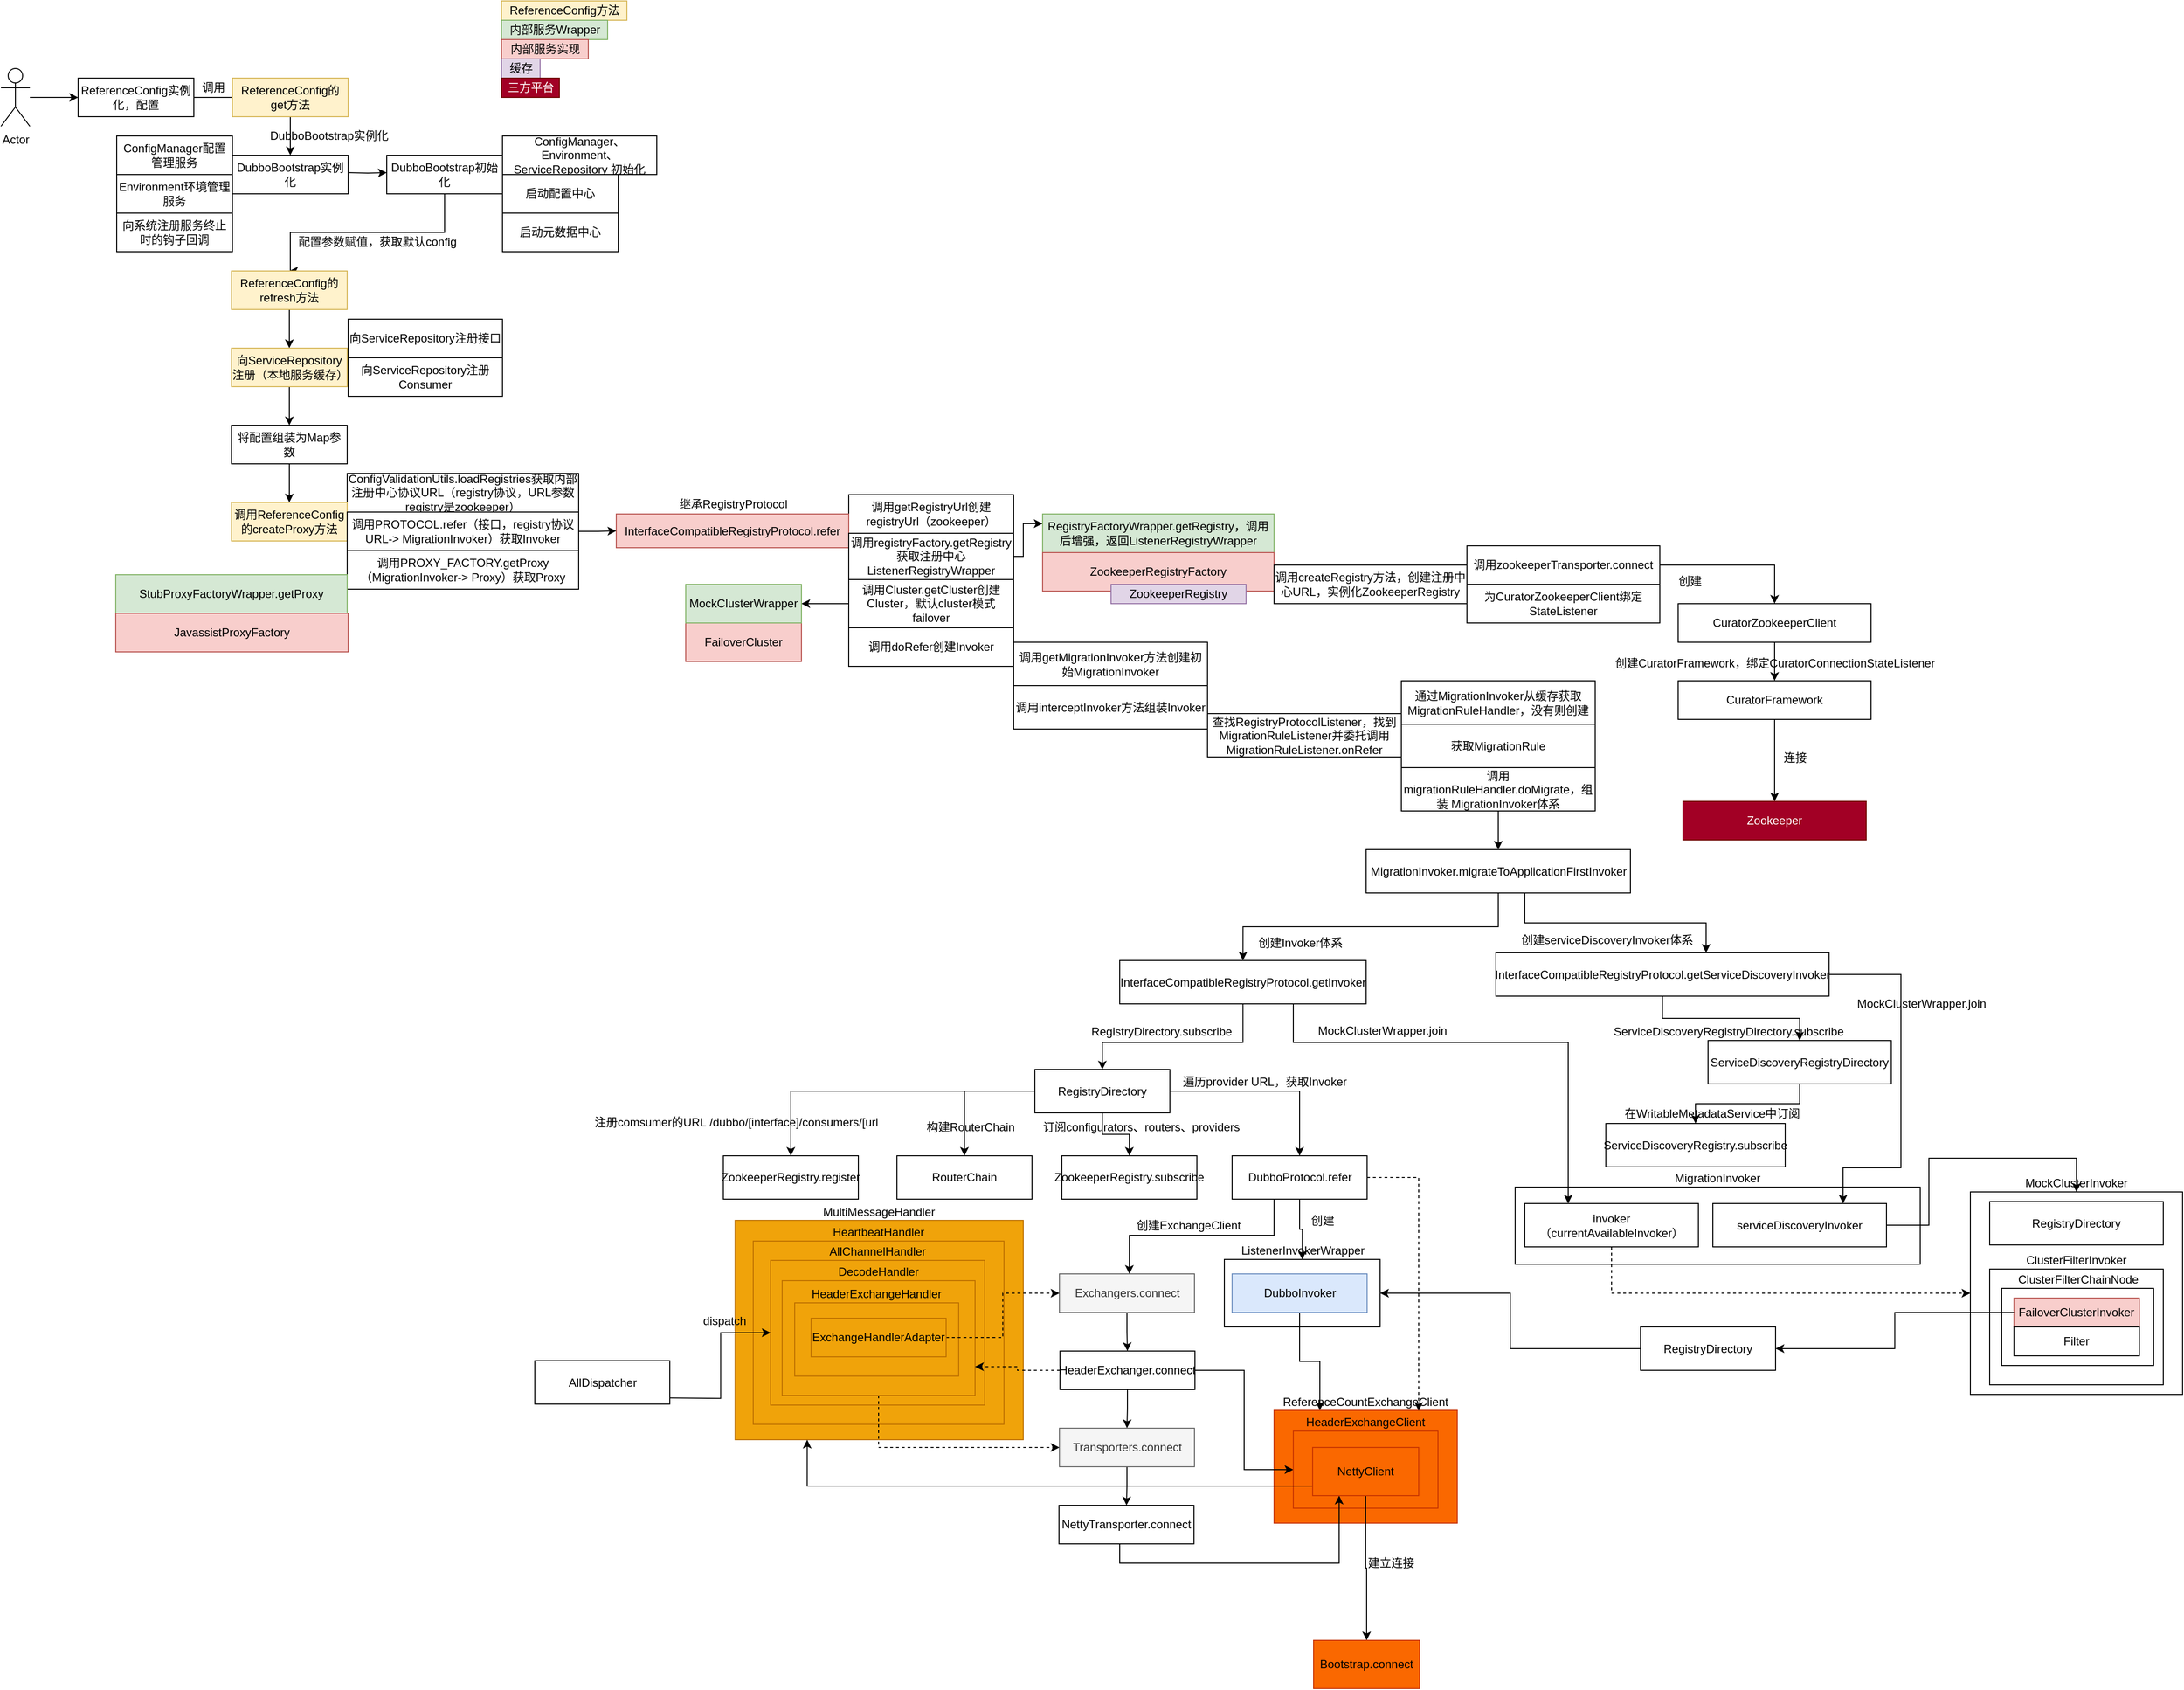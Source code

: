 <mxfile version="15.8.7" type="device"><diagram id="3TTtPQm9LFhH-Uo6ZQFL" name="第 1 页"><mxGraphModel dx="1886" dy="1478" grid="1" gridSize="10" guides="1" tooltips="1" connect="1" arrows="1" fold="1" page="1" pageScale="1" pageWidth="827" pageHeight="1169" math="0" shadow="0"><root><mxCell id="0"/><mxCell id="1" parent="0"/><mxCell id="D0aVVxGl2GKvqw8PIWF6-61" value="&lt;div style=&quot;text-align: left&quot;&gt;&lt;span&gt;ListenerInvokerWrapper&lt;/span&gt;&lt;/div&gt;" style="rounded=0;whiteSpace=wrap;html=1;labelPosition=center;verticalLabelPosition=top;align=center;verticalAlign=bottom;" parent="1" vertex="1"><mxGeometry x="1348.5" y="1345" width="161.5" height="70" as="geometry"/></mxCell><mxCell id="D0aVVxGl2GKvqw8PIWF6-58" value="&lt;div style=&quot;text-align: left&quot;&gt;ReferenceCountExchangeClient&lt;br&gt;&lt;/div&gt;" style="rounded=0;whiteSpace=wrap;html=1;labelPosition=center;verticalLabelPosition=top;align=center;verticalAlign=bottom;fillColor=#fa6800;fontColor=#000000;strokeColor=#C73500;" parent="1" vertex="1"><mxGeometry x="1400" y="1501.5" width="190" height="117" as="geometry"/></mxCell><mxCell id="D0aVVxGl2GKvqw8PIWF6-53" value="&lt;div style=&quot;text-align: left&quot;&gt;MultiMessageHandler&lt;br&gt;&lt;/div&gt;" style="rounded=0;whiteSpace=wrap;html=1;fillColor=#f0a30a;fontColor=#000000;strokeColor=#BD7000;labelPosition=center;verticalLabelPosition=top;align=center;verticalAlign=bottom;" parent="1" vertex="1"><mxGeometry x="841.25" y="1304.5" width="298.75" height="227.5" as="geometry"/></mxCell><mxCell id="D0aVVxGl2GKvqw8PIWF6-34" value="&lt;div style=&quot;text-align: left&quot;&gt;HeartbeatHandler&lt;br&gt;&lt;/div&gt;" style="rounded=0;whiteSpace=wrap;html=1;fillColor=#f0a30a;fontColor=#000000;strokeColor=#BD7000;labelPosition=center;verticalLabelPosition=top;align=center;verticalAlign=bottom;" parent="1" vertex="1"><mxGeometry x="860" y="1326" width="260" height="190" as="geometry"/></mxCell><mxCell id="D0aVVxGl2GKvqw8PIWF6-32" value="&lt;div style=&quot;text-align: left&quot;&gt;AllChannelHandler&lt;br&gt;&lt;/div&gt;" style="rounded=0;whiteSpace=wrap;html=1;fillColor=#f0a30a;fontColor=#000000;strokeColor=#BD7000;labelPosition=center;verticalLabelPosition=top;align=center;verticalAlign=bottom;" parent="1" vertex="1"><mxGeometry x="878" y="1346" width="222" height="150" as="geometry"/></mxCell><mxCell id="D0aVVxGl2GKvqw8PIWF6-41" style="edgeStyle=orthogonalEdgeStyle;rounded=0;orthogonalLoop=1;jettySize=auto;html=1;entryX=0;entryY=0.5;entryDx=0;entryDy=0;dashed=1;" parent="1" source="D0aVVxGl2GKvqw8PIWF6-33" target="D0aVVxGl2GKvqw8PIWF6-39" edge="1"><mxGeometry relative="1" as="geometry"><Array as="points"><mxPoint x="990" y="1540"/></Array></mxGeometry></mxCell><mxCell id="D0aVVxGl2GKvqw8PIWF6-33" value="&lt;div style=&quot;text-align: left&quot;&gt;DecodeHandler&lt;br&gt;&lt;/div&gt;" style="rounded=0;whiteSpace=wrap;html=1;fillColor=#f0a30a;fontColor=#000000;strokeColor=#BD7000;labelPosition=center;verticalLabelPosition=top;align=center;verticalAlign=bottom;" parent="1" vertex="1"><mxGeometry x="890" y="1367" width="200" height="119" as="geometry"/></mxCell><mxCell id="D0aVVxGl2GKvqw8PIWF6-31" value="&lt;div style=&quot;text-align: left&quot;&gt;HeaderExchangeHandler&lt;br&gt;&lt;/div&gt;" style="rounded=0;whiteSpace=wrap;html=1;fillColor=#f0a30a;fontColor=#000000;strokeColor=#BD7000;labelPosition=center;verticalLabelPosition=top;align=center;verticalAlign=bottom;" parent="1" vertex="1"><mxGeometry x="903" y="1390" width="170" height="76" as="geometry"/></mxCell><mxCell id="49QEsiG9-J3AMhBlVozD-4" style="edgeStyle=orthogonalEdgeStyle;rounded=0;orthogonalLoop=1;jettySize=auto;html=1;" parent="1" source="49QEsiG9-J3AMhBlVozD-1" edge="1"><mxGeometry relative="1" as="geometry"><mxPoint x="360" y="140" as="targetPoint"/></mxGeometry></mxCell><mxCell id="49QEsiG9-J3AMhBlVozD-1" value="ReferenceConfig实例化，配置" style="rounded=0;whiteSpace=wrap;html=1;" parent="1" vertex="1"><mxGeometry x="160" y="120" width="120" height="40" as="geometry"/></mxCell><mxCell id="49QEsiG9-J3AMhBlVozD-3" value="" style="edgeStyle=orthogonalEdgeStyle;rounded=0;orthogonalLoop=1;jettySize=auto;html=1;" parent="1" source="49QEsiG9-J3AMhBlVozD-2" target="49QEsiG9-J3AMhBlVozD-1" edge="1"><mxGeometry relative="1" as="geometry"/></mxCell><mxCell id="49QEsiG9-J3AMhBlVozD-2" value="Actor" style="shape=umlActor;verticalLabelPosition=bottom;verticalAlign=top;html=1;outlineConnect=0;" parent="1" vertex="1"><mxGeometry x="80" y="110" width="30" height="60" as="geometry"/></mxCell><mxCell id="49QEsiG9-J3AMhBlVozD-8" style="edgeStyle=orthogonalEdgeStyle;rounded=0;orthogonalLoop=1;jettySize=auto;html=1;entryX=0.5;entryY=0;entryDx=0;entryDy=0;" parent="1" source="49QEsiG9-J3AMhBlVozD-5" target="49QEsiG9-J3AMhBlVozD-7" edge="1"><mxGeometry relative="1" as="geometry"/></mxCell><mxCell id="49QEsiG9-J3AMhBlVozD-22" style="edgeStyle=orthogonalEdgeStyle;rounded=0;orthogonalLoop=1;jettySize=auto;html=1;entryX=0;entryY=0.25;entryDx=0;entryDy=0;exitX=1;exitY=0.25;exitDx=0;exitDy=0;" parent="1" edge="1"><mxGeometry relative="1" as="geometry"><mxPoint x="440" y="218" as="sourcePoint"/><mxPoint x="480" y="218" as="targetPoint"/></mxGeometry></mxCell><mxCell id="49QEsiG9-J3AMhBlVozD-5" value="ReferenceConfig的get方法" style="rounded=0;whiteSpace=wrap;html=1;fillColor=#fff2cc;strokeColor=#d6b656;" parent="1" vertex="1"><mxGeometry x="320" y="120" width="120" height="40" as="geometry"/></mxCell><mxCell id="49QEsiG9-J3AMhBlVozD-6" value="调用" style="text;html=1;align=center;verticalAlign=middle;resizable=0;points=[];autosize=1;strokeColor=none;fillColor=none;" parent="1" vertex="1"><mxGeometry x="280" y="120" width="40" height="20" as="geometry"/></mxCell><mxCell id="49QEsiG9-J3AMhBlVozD-7" value="DubboBootstrap实例化" style="rounded=0;whiteSpace=wrap;html=1;" parent="1" vertex="1"><mxGeometry x="320" y="200" width="120" height="40" as="geometry"/></mxCell><mxCell id="49QEsiG9-J3AMhBlVozD-9" value="ConfigManager配置管理服务" style="rounded=0;whiteSpace=wrap;html=1;" parent="1" vertex="1"><mxGeometry x="200" y="180" width="120" height="40" as="geometry"/></mxCell><mxCell id="49QEsiG9-J3AMhBlVozD-10" value="Environment环境管理服务" style="rounded=0;whiteSpace=wrap;html=1;" parent="1" vertex="1"><mxGeometry x="200" y="220" width="120" height="40" as="geometry"/></mxCell><mxCell id="49QEsiG9-J3AMhBlVozD-11" value="向系统注册服务终止时的钩子回调" style="rounded=0;whiteSpace=wrap;html=1;" parent="1" vertex="1"><mxGeometry x="200" y="260" width="120" height="40" as="geometry"/></mxCell><mxCell id="49QEsiG9-J3AMhBlVozD-24" style="edgeStyle=orthogonalEdgeStyle;rounded=0;orthogonalLoop=1;jettySize=auto;html=1;entryX=0.5;entryY=0;entryDx=0;entryDy=0;" parent="1" source="49QEsiG9-J3AMhBlVozD-12" target="49QEsiG9-J3AMhBlVozD-18" edge="1"><mxGeometry relative="1" as="geometry"><Array as="points"><mxPoint x="540" y="280"/><mxPoint x="380" y="280"/></Array></mxGeometry></mxCell><mxCell id="49QEsiG9-J3AMhBlVozD-12" value="DubboBootstrap初始化" style="rounded=0;whiteSpace=wrap;html=1;" parent="1" vertex="1"><mxGeometry x="480" y="200" width="120" height="40" as="geometry"/></mxCell><mxCell id="49QEsiG9-J3AMhBlVozD-14" value="ConfigManager、Environment、ServiceRepository 初始化" style="rounded=0;whiteSpace=wrap;html=1;" parent="1" vertex="1"><mxGeometry x="600" y="180" width="160" height="40" as="geometry"/></mxCell><mxCell id="49QEsiG9-J3AMhBlVozD-15" value="启动配置中心" style="rounded=0;whiteSpace=wrap;html=1;" parent="1" vertex="1"><mxGeometry x="600" y="220" width="120" height="40" as="geometry"/></mxCell><mxCell id="49QEsiG9-J3AMhBlVozD-16" value="启动元数据中心" style="rounded=0;whiteSpace=wrap;html=1;" parent="1" vertex="1"><mxGeometry x="600" y="260" width="120" height="40" as="geometry"/></mxCell><mxCell id="49QEsiG9-J3AMhBlVozD-26" style="edgeStyle=orthogonalEdgeStyle;rounded=0;orthogonalLoop=1;jettySize=auto;html=1;" parent="1" source="49QEsiG9-J3AMhBlVozD-18" target="49QEsiG9-J3AMhBlVozD-25" edge="1"><mxGeometry relative="1" as="geometry"/></mxCell><mxCell id="49QEsiG9-J3AMhBlVozD-18" value="ReferenceConfig的refresh方法" style="rounded=0;whiteSpace=wrap;html=1;fillColor=#fff2cc;strokeColor=#d6b656;" parent="1" vertex="1"><mxGeometry x="319" y="320" width="120" height="40" as="geometry"/></mxCell><mxCell id="49QEsiG9-J3AMhBlVozD-20" value="&lt;span&gt;DubboBootstrap实例化&lt;/span&gt;" style="text;html=1;align=center;verticalAlign=middle;resizable=0;points=[];autosize=1;strokeColor=none;fillColor=none;" parent="1" vertex="1"><mxGeometry x="350" y="170" width="140" height="20" as="geometry"/></mxCell><mxCell id="49QEsiG9-J3AMhBlVozD-21" value="配置参数赋值，获取默认config" style="text;html=1;align=center;verticalAlign=middle;resizable=0;points=[];autosize=1;strokeColor=none;fillColor=none;" parent="1" vertex="1"><mxGeometry x="380" y="280" width="180" height="20" as="geometry"/></mxCell><mxCell id="0rt0pPbQcZwoxaN1Wjiw-2" style="edgeStyle=orthogonalEdgeStyle;rounded=0;orthogonalLoop=1;jettySize=auto;html=1;entryX=0.5;entryY=0;entryDx=0;entryDy=0;" parent="1" source="49QEsiG9-J3AMhBlVozD-25" target="0rt0pPbQcZwoxaN1Wjiw-1" edge="1"><mxGeometry relative="1" as="geometry"/></mxCell><mxCell id="49QEsiG9-J3AMhBlVozD-25" value="向ServiceRepository注册（本地服务缓存）" style="rounded=0;whiteSpace=wrap;html=1;fillColor=#fff2cc;strokeColor=#d6b656;" parent="1" vertex="1"><mxGeometry x="319" y="400" width="120" height="40" as="geometry"/></mxCell><mxCell id="49QEsiG9-J3AMhBlVozD-30" value="向ServiceRepository注册接口" style="rounded=0;whiteSpace=wrap;html=1;" parent="1" vertex="1"><mxGeometry x="440" y="370" width="160" height="40" as="geometry"/></mxCell><mxCell id="49QEsiG9-J3AMhBlVozD-31" value="向ServiceRepository注册Consumer" style="rounded=0;whiteSpace=wrap;html=1;" parent="1" vertex="1"><mxGeometry x="440" y="410" width="160" height="40" as="geometry"/></mxCell><mxCell id="49QEsiG9-J3AMhBlVozD-32" value="ConfigValidationUtils.loadRegistries获取内部注册中心协议URL（registry协议，URL参数registry是zookeeper）" style="rounded=0;whiteSpace=wrap;html=1;" parent="1" vertex="1"><mxGeometry x="439" y="530" width="240" height="40" as="geometry"/></mxCell><mxCell id="49QEsiG9-J3AMhBlVozD-58" value="ReferenceConfig方法" style="text;html=1;align=center;verticalAlign=middle;resizable=0;points=[];autosize=1;strokeColor=#d6b656;fillColor=#fff2cc;" parent="1" vertex="1"><mxGeometry x="599" y="40" width="130" height="20" as="geometry"/></mxCell><mxCell id="49QEsiG9-J3AMhBlVozD-64" value="内部服务Wrapper" style="text;html=1;align=center;verticalAlign=middle;resizable=0;points=[];autosize=1;strokeColor=#82b366;fillColor=#d5e8d4;" parent="1" vertex="1"><mxGeometry x="599" y="60" width="110" height="20" as="geometry"/></mxCell><mxCell id="49QEsiG9-J3AMhBlVozD-65" value="内部服务实现" style="text;align=center;verticalAlign=middle;resizable=0;points=[];autosize=1;strokeColor=#b85450;fillColor=#f8cecc;html=1;" parent="1" vertex="1"><mxGeometry x="599" y="80" width="90" height="20" as="geometry"/></mxCell><mxCell id="49QEsiG9-J3AMhBlVozD-68" value="缓存" style="text;align=center;verticalAlign=middle;resizable=0;points=[];autosize=1;strokeColor=#9673a6;fillColor=#e1d5e7;html=1;" parent="1" vertex="1"><mxGeometry x="599" y="100" width="40" height="20" as="geometry"/></mxCell><mxCell id="49QEsiG9-J3AMhBlVozD-122" value="三方平台" style="text;align=center;verticalAlign=middle;resizable=0;points=[];autosize=1;strokeColor=#6F0000;fillColor=#a20025;html=1;fontColor=#ffffff;" parent="1" vertex="1"><mxGeometry x="599" y="120" width="60" height="20" as="geometry"/></mxCell><mxCell id="0rt0pPbQcZwoxaN1Wjiw-4" style="edgeStyle=orthogonalEdgeStyle;rounded=0;orthogonalLoop=1;jettySize=auto;html=1;" parent="1" source="0rt0pPbQcZwoxaN1Wjiw-1" target="0rt0pPbQcZwoxaN1Wjiw-3" edge="1"><mxGeometry relative="1" as="geometry"/></mxCell><mxCell id="0rt0pPbQcZwoxaN1Wjiw-1" value="将配置组装为Map参数" style="rounded=0;whiteSpace=wrap;html=1;" parent="1" vertex="1"><mxGeometry x="319" y="480" width="120" height="40" as="geometry"/></mxCell><mxCell id="0rt0pPbQcZwoxaN1Wjiw-3" value="调用ReferenceConfig的createProxy方法" style="rounded=0;whiteSpace=wrap;html=1;fillColor=#fff2cc;strokeColor=#d6b656;" parent="1" vertex="1"><mxGeometry x="319" y="560" width="120" height="40" as="geometry"/></mxCell><mxCell id="0rt0pPbQcZwoxaN1Wjiw-5" value="调用getRegistryUrl创建registryUrl（zookeeper）" style="rounded=0;whiteSpace=wrap;html=1;" parent="1" vertex="1"><mxGeometry x="959" y="552" width="171" height="40" as="geometry"/></mxCell><mxCell id="0rt0pPbQcZwoxaN1Wjiw-6" value="InterfaceCompatibleRegistryProtocol.refer" style="rounded=0;whiteSpace=wrap;html=1;fillColor=#f8cecc;strokeColor=#b85450;" parent="1" vertex="1"><mxGeometry x="718" y="572" width="241" height="35" as="geometry"/></mxCell><mxCell id="0rt0pPbQcZwoxaN1Wjiw-7" value="&lt;span&gt;继承RegistryProtocol&lt;/span&gt;" style="text;html=1;align=center;verticalAlign=middle;resizable=0;points=[];autosize=1;strokeColor=none;fillColor=none;" parent="1" vertex="1"><mxGeometry x="773.5" y="552" width="130" height="20" as="geometry"/></mxCell><mxCell id="0rt0pPbQcZwoxaN1Wjiw-9" style="edgeStyle=orthogonalEdgeStyle;rounded=0;orthogonalLoop=1;jettySize=auto;html=1;entryX=0;entryY=0.5;entryDx=0;entryDy=0;" parent="1" source="0rt0pPbQcZwoxaN1Wjiw-8" target="0rt0pPbQcZwoxaN1Wjiw-6" edge="1"><mxGeometry relative="1" as="geometry"/></mxCell><mxCell id="0rt0pPbQcZwoxaN1Wjiw-8" value="调用PROTOCOL.refer（接口，registry协议URL-&amp;gt; MigrationInvoker）获取Invoker" style="rounded=0;whiteSpace=wrap;html=1;" parent="1" vertex="1"><mxGeometry x="439" y="570" width="240" height="40" as="geometry"/></mxCell><mxCell id="WpPcbi55kyX7FjwUXXh0-2" style="edgeStyle=orthogonalEdgeStyle;rounded=0;orthogonalLoop=1;jettySize=auto;html=1;entryX=0;entryY=0.25;entryDx=0;entryDy=0;" parent="1" source="0rt0pPbQcZwoxaN1Wjiw-10" target="0rt0pPbQcZwoxaN1Wjiw-12" edge="1"><mxGeometry relative="1" as="geometry"><Array as="points"><mxPoint x="1140" y="616"/><mxPoint x="1140" y="582"/></Array></mxGeometry></mxCell><mxCell id="0rt0pPbQcZwoxaN1Wjiw-10" value="调用registryFactory.getRegistry获取注册中心ListenerRegistryWrapper" style="rounded=0;whiteSpace=wrap;html=1;" parent="1" vertex="1"><mxGeometry x="959" y="592" width="171" height="48" as="geometry"/></mxCell><mxCell id="0rt0pPbQcZwoxaN1Wjiw-12" value="RegistryFactoryWrapper.getRegistry，调用后增强，返回ListenerRegistryWrapper" style="rounded=0;whiteSpace=wrap;html=1;fillColor=#d5e8d4;strokeColor=#82b366;" parent="1" vertex="1"><mxGeometry x="1160" y="572" width="240" height="40" as="geometry"/></mxCell><mxCell id="0rt0pPbQcZwoxaN1Wjiw-13" value="ZookeeperRegistryFactory" style="rounded=0;whiteSpace=wrap;html=1;fillColor=#f8cecc;strokeColor=#b85450;" parent="1" vertex="1"><mxGeometry x="1160" y="612" width="240" height="40" as="geometry"/></mxCell><mxCell id="0rt0pPbQcZwoxaN1Wjiw-14" value="调用createRegistry方法&lt;span&gt;，创建注册中心URL，实例化ZookeeperRegistry&lt;/span&gt;" style="rounded=0;whiteSpace=wrap;html=1;" parent="1" vertex="1"><mxGeometry x="1400" y="625" width="200" height="40" as="geometry"/></mxCell><mxCell id="0rt0pPbQcZwoxaN1Wjiw-15" style="edgeStyle=orthogonalEdgeStyle;rounded=0;orthogonalLoop=1;jettySize=auto;html=1;entryX=0.5;entryY=0;entryDx=0;entryDy=0;shadow=0;strokeColor=#000000;strokeWidth=1;exitX=1;exitY=0;exitDx=0;exitDy=0;" parent="1" source="0rt0pPbQcZwoxaN1Wjiw-23" target="0rt0pPbQcZwoxaN1Wjiw-18" edge="1"><mxGeometry relative="1" as="geometry"/></mxCell><mxCell id="0rt0pPbQcZwoxaN1Wjiw-16" value="调用zookeeperTransporter.connect" style="rounded=0;whiteSpace=wrap;html=1;" parent="1" vertex="1"><mxGeometry x="1600" y="605" width="200" height="40" as="geometry"/></mxCell><mxCell id="0rt0pPbQcZwoxaN1Wjiw-17" style="edgeStyle=orthogonalEdgeStyle;rounded=0;orthogonalLoop=1;jettySize=auto;html=1;shadow=0;strokeColor=#000000;strokeWidth=1;" parent="1" source="0rt0pPbQcZwoxaN1Wjiw-18" target="0rt0pPbQcZwoxaN1Wjiw-20" edge="1"><mxGeometry relative="1" as="geometry"/></mxCell><mxCell id="0rt0pPbQcZwoxaN1Wjiw-18" value="CuratorZookeeperClient" style="rounded=0;whiteSpace=wrap;html=1;" parent="1" vertex="1"><mxGeometry x="1819" y="665" width="200" height="40" as="geometry"/></mxCell><mxCell id="0rt0pPbQcZwoxaN1Wjiw-19" value="创建" style="text;html=1;align=center;verticalAlign=middle;resizable=0;points=[];autosize=1;strokeColor=none;fillColor=none;" parent="1" vertex="1"><mxGeometry x="1811" y="632" width="40" height="20" as="geometry"/></mxCell><mxCell id="TtuiMOOmIDup-kudfXSU-3" style="edgeStyle=orthogonalEdgeStyle;rounded=0;orthogonalLoop=1;jettySize=auto;html=1;" parent="1" source="0rt0pPbQcZwoxaN1Wjiw-20" target="0rt0pPbQcZwoxaN1Wjiw-25" edge="1"><mxGeometry relative="1" as="geometry"/></mxCell><mxCell id="0rt0pPbQcZwoxaN1Wjiw-20" value="&lt;span&gt;CuratorFramework&lt;/span&gt;" style="rounded=0;whiteSpace=wrap;html=1;" parent="1" vertex="1"><mxGeometry x="1819" y="745" width="200" height="40" as="geometry"/></mxCell><mxCell id="0rt0pPbQcZwoxaN1Wjiw-21" value="&lt;span&gt;创建CuratorFramework，绑定&lt;/span&gt;CuratorConnectionStateListener" style="text;html=1;align=center;verticalAlign=middle;resizable=0;points=[];autosize=1;strokeColor=none;fillColor=none;" parent="1" vertex="1"><mxGeometry x="1744" y="717" width="350" height="20" as="geometry"/></mxCell><mxCell id="0rt0pPbQcZwoxaN1Wjiw-22" value="连接" style="text;html=1;align=center;verticalAlign=middle;resizable=0;points=[];autosize=1;strokeColor=none;fillColor=none;" parent="1" vertex="1"><mxGeometry x="1920" y="815" width="40" height="20" as="geometry"/></mxCell><mxCell id="0rt0pPbQcZwoxaN1Wjiw-23" value="为CuratorZookeeperClient绑定StateListener" style="rounded=0;whiteSpace=wrap;html=1;" parent="1" vertex="1"><mxGeometry x="1600" y="645" width="200" height="40" as="geometry"/></mxCell><mxCell id="0rt0pPbQcZwoxaN1Wjiw-24" value="ZookeeperRegistry" style="rounded=0;whiteSpace=wrap;html=1;fillColor=#e1d5e7;strokeColor=#9673a6;" parent="1" vertex="1"><mxGeometry x="1231" y="645" width="140" height="20" as="geometry"/></mxCell><mxCell id="0rt0pPbQcZwoxaN1Wjiw-25" value="Zookeeper" style="rounded=0;whiteSpace=wrap;html=1;fillColor=#a20025;fontColor=#ffffff;strokeColor=#6F0000;" parent="1" vertex="1"><mxGeometry x="1824" y="870" width="190" height="40" as="geometry"/></mxCell><mxCell id="0rt0pPbQcZwoxaN1Wjiw-38" style="edgeStyle=orthogonalEdgeStyle;rounded=0;orthogonalLoop=1;jettySize=auto;html=1;entryX=1;entryY=0.5;entryDx=0;entryDy=0;" parent="1" source="0rt0pPbQcZwoxaN1Wjiw-29" target="0rt0pPbQcZwoxaN1Wjiw-32" edge="1"><mxGeometry relative="1" as="geometry"/></mxCell><mxCell id="0rt0pPbQcZwoxaN1Wjiw-29" value="调用Cluster.getCluster创建Cluster，默认cluster模式failover" style="rounded=0;whiteSpace=wrap;html=1;" parent="1" vertex="1"><mxGeometry x="959" y="640" width="171" height="50" as="geometry"/></mxCell><mxCell id="0rt0pPbQcZwoxaN1Wjiw-30" value="FailoverCluster" style="rounded=0;whiteSpace=wrap;html=1;fillColor=#f8cecc;strokeColor=#b85450;" parent="1" vertex="1"><mxGeometry x="790" y="685" width="120" height="40" as="geometry"/></mxCell><mxCell id="0rt0pPbQcZwoxaN1Wjiw-32" value="&lt;span&gt;MockClusterWrapper&lt;/span&gt;" style="rounded=0;whiteSpace=wrap;html=1;fillColor=#d5e8d4;strokeColor=#82b366;" parent="1" vertex="1"><mxGeometry x="790" y="645" width="120" height="40" as="geometry"/></mxCell><mxCell id="0rt0pPbQcZwoxaN1Wjiw-33" value="调用doRefer创建Invoker" style="rounded=0;whiteSpace=wrap;html=1;" parent="1" vertex="1"><mxGeometry x="959" y="690" width="171" height="40" as="geometry"/></mxCell><mxCell id="0rt0pPbQcZwoxaN1Wjiw-34" value="调用getMigrationInvoker方法创建初始MigrationInvoker" style="rounded=0;whiteSpace=wrap;html=1;" parent="1" vertex="1"><mxGeometry x="1130" y="705" width="201" height="45" as="geometry"/></mxCell><mxCell id="0rt0pPbQcZwoxaN1Wjiw-35" value="调用interceptInvoker方法组装Invoker" style="rounded=0;whiteSpace=wrap;html=1;" parent="1" vertex="1"><mxGeometry x="1130" y="750" width="201" height="45" as="geometry"/></mxCell><mxCell id="0rt0pPbQcZwoxaN1Wjiw-39" value="查找RegistryProtocolListener，找到MigrationRuleListener并委托调用MigrationRuleListener.onRefer" style="rounded=0;whiteSpace=wrap;html=1;" parent="1" vertex="1"><mxGeometry x="1331" y="779" width="201" height="45" as="geometry"/></mxCell><mxCell id="WpPcbi55kyX7FjwUXXh0-3" value="通过MigrationInvoker从缓存获取MigrationRuleHandler，没有则创建" style="rounded=0;whiteSpace=wrap;html=1;" parent="1" vertex="1"><mxGeometry x="1532" y="745" width="201" height="45" as="geometry"/></mxCell><mxCell id="WpPcbi55kyX7FjwUXXh0-5" value="获取MigrationRule" style="rounded=0;whiteSpace=wrap;html=1;" parent="1" vertex="1"><mxGeometry x="1532" y="790" width="201" height="45" as="geometry"/></mxCell><mxCell id="D0aVVxGl2GKvqw8PIWF6-2" style="edgeStyle=orthogonalEdgeStyle;rounded=0;orthogonalLoop=1;jettySize=auto;html=1;" parent="1" source="WpPcbi55kyX7FjwUXXh0-6" target="D0aVVxGl2GKvqw8PIWF6-1" edge="1"><mxGeometry relative="1" as="geometry"/></mxCell><mxCell id="WpPcbi55kyX7FjwUXXh0-6" value="调用migrationRuleHandler.doMigrate，组装 MigrationInvoker体系" style="rounded=0;whiteSpace=wrap;html=1;" parent="1" vertex="1"><mxGeometry x="1532" y="835" width="201" height="45" as="geometry"/></mxCell><mxCell id="WpPcbi55kyX7FjwUXXh0-33" value="调用PROXY_FACTORY.getProxy（MigrationInvoker-&amp;gt; Proxy）获取Proxy" style="rounded=0;whiteSpace=wrap;html=1;" parent="1" vertex="1"><mxGeometry x="439" y="610" width="240" height="40" as="geometry"/></mxCell><mxCell id="WpPcbi55kyX7FjwUXXh0-36" value="StubProxyFactoryWrapper.getProxy" style="rounded=0;whiteSpace=wrap;html=1;fillColor=#d5e8d4;strokeColor=#82b366;" parent="1" vertex="1"><mxGeometry x="199" y="635" width="240" height="40" as="geometry"/></mxCell><mxCell id="WpPcbi55kyX7FjwUXXh0-37" value="JavassistProxyFactory" style="rounded=0;whiteSpace=wrap;html=1;fillColor=#f8cecc;strokeColor=#b85450;" parent="1" vertex="1"><mxGeometry x="199" y="675" width="241" height="40" as="geometry"/></mxCell><mxCell id="WpPcbi55kyX7FjwUXXh0-20" value="&lt;span&gt;MockClusterInvoker&lt;/span&gt;" style="rounded=0;whiteSpace=wrap;html=1;labelPosition=center;verticalLabelPosition=top;align=center;verticalAlign=bottom;" parent="1" vertex="1"><mxGeometry x="2122" y="1275" width="220" height="210" as="geometry"/></mxCell><mxCell id="WpPcbi55kyX7FjwUXXh0-8" value="RegistryDirectory" style="rounded=0;whiteSpace=wrap;html=1;" parent="1" vertex="1"><mxGeometry x="2142" y="1285" width="180" height="45" as="geometry"/></mxCell><mxCell id="WpPcbi55kyX7FjwUXXh0-21" value="" style="group" parent="1" vertex="1" connectable="0"><mxGeometry x="2142" y="1355" width="180" height="120" as="geometry"/></mxCell><mxCell id="WpPcbi55kyX7FjwUXXh0-12" value="&lt;span&gt;ClusterFilterInvoker&lt;/span&gt;" style="rounded=0;whiteSpace=wrap;html=1;labelPosition=center;verticalLabelPosition=top;align=center;verticalAlign=bottom;" parent="WpPcbi55kyX7FjwUXXh0-21" vertex="1"><mxGeometry width="180" height="120" as="geometry"/></mxCell><mxCell id="WpPcbi55kyX7FjwUXXh0-15" value="&lt;span&gt;ClusterFilterChainNode&lt;/span&gt;" style="rounded=0;whiteSpace=wrap;html=1;labelPosition=center;verticalLabelPosition=top;align=center;verticalAlign=bottom;" parent="WpPcbi55kyX7FjwUXXh0-21" vertex="1"><mxGeometry x="12.5" y="20" width="157.5" height="80" as="geometry"/></mxCell><mxCell id="WpPcbi55kyX7FjwUXXh0-17" value="FailoverClusterInvoker" style="rounded=0;whiteSpace=wrap;html=1;fillColor=#f8cecc;strokeColor=#b85450;" parent="WpPcbi55kyX7FjwUXXh0-21" vertex="1"><mxGeometry x="25.25" y="30" width="130" height="30" as="geometry"/></mxCell><mxCell id="WpPcbi55kyX7FjwUXXh0-19" value="Filter" style="rounded=0;whiteSpace=wrap;html=1;" parent="WpPcbi55kyX7FjwUXXh0-21" vertex="1"><mxGeometry x="25.25" y="60" width="130" height="30" as="geometry"/></mxCell><mxCell id="WpPcbi55kyX7FjwUXXh0-23" value="MigrationInvoker" style="rounded=0;whiteSpace=wrap;html=1;labelPosition=center;verticalLabelPosition=top;align=center;verticalAlign=bottom;" parent="1" vertex="1"><mxGeometry x="1650" y="1270" width="420" height="80" as="geometry"/></mxCell><mxCell id="WpPcbi55kyX7FjwUXXh0-28" style="edgeStyle=orthogonalEdgeStyle;rounded=0;orthogonalLoop=1;jettySize=auto;html=1;entryX=0;entryY=0.5;entryDx=0;entryDy=0;dashed=1;" parent="1" source="WpPcbi55kyX7FjwUXXh0-25" target="WpPcbi55kyX7FjwUXXh0-20" edge="1"><mxGeometry relative="1" as="geometry"><Array as="points"><mxPoint x="1750" y="1380"/></Array></mxGeometry></mxCell><mxCell id="WpPcbi55kyX7FjwUXXh0-25" value="invoker&lt;br&gt;（currentAvailableInvoker）" style="rounded=0;whiteSpace=wrap;html=1;" parent="1" vertex="1"><mxGeometry x="1660" y="1287" width="180" height="45" as="geometry"/></mxCell><mxCell id="D0aVVxGl2GKvqw8PIWF6-4" style="edgeStyle=orthogonalEdgeStyle;rounded=0;orthogonalLoop=1;jettySize=auto;html=1;entryX=0.5;entryY=0;entryDx=0;entryDy=0;" parent="1" source="D0aVVxGl2GKvqw8PIWF6-1" target="D0aVVxGl2GKvqw8PIWF6-3" edge="1"><mxGeometry relative="1" as="geometry"/></mxCell><mxCell id="D0aVVxGl2GKvqw8PIWF6-73" style="edgeStyle=orthogonalEdgeStyle;rounded=0;orthogonalLoop=1;jettySize=auto;html=1;" parent="1" source="D0aVVxGl2GKvqw8PIWF6-1" target="D0aVVxGl2GKvqw8PIWF6-72" edge="1"><mxGeometry relative="1" as="geometry"><Array as="points"><mxPoint x="1660" y="996"/><mxPoint x="1848" y="996"/></Array></mxGeometry></mxCell><mxCell id="D0aVVxGl2GKvqw8PIWF6-1" value="MigrationInvoker.migrateToApplicationFirstInvoker" style="rounded=0;whiteSpace=wrap;html=1;" parent="1" vertex="1"><mxGeometry x="1495.5" y="920" width="274" height="45" as="geometry"/></mxCell><mxCell id="D0aVVxGl2GKvqw8PIWF6-6" style="edgeStyle=orthogonalEdgeStyle;rounded=0;orthogonalLoop=1;jettySize=auto;html=1;" parent="1" source="D0aVVxGl2GKvqw8PIWF6-3" target="D0aVVxGl2GKvqw8PIWF6-5" edge="1"><mxGeometry relative="1" as="geometry"><mxPoint x="1200" y="1100" as="targetPoint"/><Array as="points"><mxPoint x="1368" y="1120"/><mxPoint x="1222" y="1120"/></Array></mxGeometry></mxCell><mxCell id="D0aVVxGl2GKvqw8PIWF6-70" style="edgeStyle=orthogonalEdgeStyle;rounded=0;orthogonalLoop=1;jettySize=auto;html=1;entryX=0.25;entryY=0;entryDx=0;entryDy=0;" parent="1" source="D0aVVxGl2GKvqw8PIWF6-3" target="WpPcbi55kyX7FjwUXXh0-25" edge="1"><mxGeometry relative="1" as="geometry"><Array as="points"><mxPoint x="1420" y="1120"/><mxPoint x="1705" y="1120"/></Array></mxGeometry></mxCell><mxCell id="D0aVVxGl2GKvqw8PIWF6-3" value="InterfaceCompatibleRegistryProtocol.getInvoker" style="rounded=0;whiteSpace=wrap;html=1;" parent="1" vertex="1"><mxGeometry x="1240" y="1035" width="255.5" height="45" as="geometry"/></mxCell><mxCell id="D0aVVxGl2GKvqw8PIWF6-9" style="edgeStyle=orthogonalEdgeStyle;rounded=0;orthogonalLoop=1;jettySize=auto;html=1;" parent="1" source="D0aVVxGl2GKvqw8PIWF6-5" target="D0aVVxGl2GKvqw8PIWF6-8" edge="1"><mxGeometry relative="1" as="geometry"/></mxCell><mxCell id="D0aVVxGl2GKvqw8PIWF6-13" style="edgeStyle=orthogonalEdgeStyle;rounded=0;orthogonalLoop=1;jettySize=auto;html=1;entryX=0.5;entryY=0;entryDx=0;entryDy=0;" parent="1" source="D0aVVxGl2GKvqw8PIWF6-5" target="D0aVVxGl2GKvqw8PIWF6-12" edge="1"><mxGeometry relative="1" as="geometry"/></mxCell><mxCell id="D0aVVxGl2GKvqw8PIWF6-16" style="edgeStyle=orthogonalEdgeStyle;rounded=0;orthogonalLoop=1;jettySize=auto;html=1;entryX=0.5;entryY=0;entryDx=0;entryDy=0;" parent="1" source="D0aVVxGl2GKvqw8PIWF6-5" target="D0aVVxGl2GKvqw8PIWF6-15" edge="1"><mxGeometry relative="1" as="geometry"/></mxCell><mxCell id="D0aVVxGl2GKvqw8PIWF6-19" style="edgeStyle=orthogonalEdgeStyle;rounded=0;orthogonalLoop=1;jettySize=auto;html=1;entryX=0.5;entryY=0;entryDx=0;entryDy=0;" parent="1" source="D0aVVxGl2GKvqw8PIWF6-5" target="D0aVVxGl2GKvqw8PIWF6-18" edge="1"><mxGeometry relative="1" as="geometry"/></mxCell><mxCell id="D0aVVxGl2GKvqw8PIWF6-5" value="RegistryDirectory" style="rounded=0;whiteSpace=wrap;html=1;" parent="1" vertex="1"><mxGeometry x="1152" y="1148" width="140" height="45" as="geometry"/></mxCell><mxCell id="D0aVVxGl2GKvqw8PIWF6-8" value="RouterChain" style="rounded=0;whiteSpace=wrap;html=1;" parent="1" vertex="1"><mxGeometry x="1009" y="1237.5" width="140" height="45" as="geometry"/></mxCell><mxCell id="D0aVVxGl2GKvqw8PIWF6-10" value="构建&lt;span style=&quot;color: rgba(0 , 0 , 0 , 0) ; font-family: monospace ; font-size: 0px&quot;&gt;%3CmxGraphModel%3E%3Croot%3E%3CmxCell%20id%3D%220%22%2F%3E%3CmxCell%20id%3D%221%22%20parent%3D%220%22%2F%3E%3CmxCell%20id%3D%222%22%20value%3D%22RouterChain%22%20style%3D%22rounded%3D0%3BwhiteSpace%3Dwrap%3Bhtml%3D1%3B%22%20vertex%3D%221%22%20parent%3D%221%22%3E%3CmxGeometry%20x%3D%221898%22%20y%3D%221464%22%20width%3D%22140%22%20height%3D%2245%22%20as%3D%22geometry%22%2F%3E%3C%2FmxCell%3E%3C%2Froot%3E%3C%2FmxGraphModel%3E&lt;/span&gt;&lt;span&gt;RouterChain&lt;/span&gt;" style="text;html=1;align=center;verticalAlign=middle;resizable=0;points=[];autosize=1;strokeColor=none;fillColor=none;" parent="1" vertex="1"><mxGeometry x="1030" y="1198" width="110" height="20" as="geometry"/></mxCell><mxCell id="D0aVVxGl2GKvqw8PIWF6-12" value="&lt;span style=&quot;text-align: left&quot;&gt;ZookeeperRegistry.&lt;/span&gt;subscribe" style="rounded=0;whiteSpace=wrap;html=1;" parent="1" vertex="1"><mxGeometry x="1180" y="1237.5" width="140" height="45" as="geometry"/></mxCell><mxCell id="D0aVVxGl2GKvqw8PIWF6-14" value="&lt;span style=&quot;text-align: left&quot;&gt;订阅configurators、routers、providers&lt;/span&gt;" style="text;html=1;align=center;verticalAlign=middle;resizable=0;points=[];autosize=1;strokeColor=none;fillColor=none;" parent="1" vertex="1"><mxGeometry x="1152" y="1198" width="220" height="20" as="geometry"/></mxCell><mxCell id="D0aVVxGl2GKvqw8PIWF6-25" style="edgeStyle=orthogonalEdgeStyle;rounded=0;orthogonalLoop=1;jettySize=auto;html=1;" parent="1" source="D0aVVxGl2GKvqw8PIWF6-15" target="D0aVVxGl2GKvqw8PIWF6-24" edge="1"><mxGeometry relative="1" as="geometry"><Array as="points"><mxPoint x="1400" y="1320"/><mxPoint x="1250" y="1320"/></Array></mxGeometry></mxCell><mxCell id="D0aVVxGl2GKvqw8PIWF6-59" style="edgeStyle=orthogonalEdgeStyle;rounded=0;orthogonalLoop=1;jettySize=auto;html=1;dashed=1;" parent="1" source="D0aVVxGl2GKvqw8PIWF6-15" edge="1"><mxGeometry relative="1" as="geometry"><mxPoint x="1550" y="1502" as="targetPoint"/><Array as="points"><mxPoint x="1550" y="1260"/><mxPoint x="1550" y="1502"/></Array></mxGeometry></mxCell><mxCell id="D0aVVxGl2GKvqw8PIWF6-62" style="edgeStyle=orthogonalEdgeStyle;rounded=0;orthogonalLoop=1;jettySize=auto;html=1;entryX=0.5;entryY=0;entryDx=0;entryDy=0;" parent="1" source="D0aVVxGl2GKvqw8PIWF6-15" target="D0aVVxGl2GKvqw8PIWF6-61" edge="1"><mxGeometry relative="1" as="geometry"/></mxCell><mxCell id="D0aVVxGl2GKvqw8PIWF6-15" value="&lt;span style=&quot;text-align: left&quot;&gt;DubboProtocol.refer&lt;/span&gt;" style="rounded=0;whiteSpace=wrap;html=1;" parent="1" vertex="1"><mxGeometry x="1356.5" y="1237.5" width="140" height="45" as="geometry"/></mxCell><mxCell id="D0aVVxGl2GKvqw8PIWF6-17" value="&lt;span style=&quot;text-align: left&quot;&gt;遍历provider URL，获取Invoker&lt;/span&gt;" style="text;html=1;align=center;verticalAlign=middle;resizable=0;points=[];autosize=1;strokeColor=none;fillColor=none;" parent="1" vertex="1"><mxGeometry x="1295" y="1151" width="190" height="20" as="geometry"/></mxCell><mxCell id="D0aVVxGl2GKvqw8PIWF6-18" value="&lt;span style=&quot;text-align: left&quot;&gt;ZookeeperRegistry&lt;/span&gt;.register" style="rounded=0;whiteSpace=wrap;html=1;" parent="1" vertex="1"><mxGeometry x="829" y="1237.5" width="140" height="45" as="geometry"/></mxCell><mxCell id="D0aVVxGl2GKvqw8PIWF6-20" value="&lt;span style=&quot;text-align: left&quot;&gt;注册comsumer的URL&amp;nbsp;/dubbo/[interface]/consumers/[url&lt;/span&gt;" style="text;html=1;align=center;verticalAlign=middle;resizable=0;points=[];autosize=1;strokeColor=none;fillColor=none;" parent="1" vertex="1"><mxGeometry x="686.5" y="1193" width="310" height="20" as="geometry"/></mxCell><mxCell id="D0aVVxGl2GKvqw8PIWF6-60" style="edgeStyle=orthogonalEdgeStyle;rounded=0;orthogonalLoop=1;jettySize=auto;html=1;entryX=0.25;entryY=0;entryDx=0;entryDy=0;" parent="1" source="D0aVVxGl2GKvqw8PIWF6-21" target="D0aVVxGl2GKvqw8PIWF6-58" edge="1"><mxGeometry relative="1" as="geometry"/></mxCell><mxCell id="D0aVVxGl2GKvqw8PIWF6-21" value="&lt;span style=&quot;text-align: left&quot;&gt;DubboInvoker&lt;/span&gt;" style="rounded=0;whiteSpace=wrap;html=1;fillColor=#dae8fc;strokeColor=#6c8ebf;" parent="1" vertex="1"><mxGeometry x="1356.5" y="1360" width="140" height="40" as="geometry"/></mxCell><mxCell id="D0aVVxGl2GKvqw8PIWF6-23" value="创建" style="text;html=1;align=center;verticalAlign=middle;resizable=0;points=[];autosize=1;strokeColor=none;fillColor=none;" parent="1" vertex="1"><mxGeometry x="1430" y="1295" width="40" height="20" as="geometry"/></mxCell><mxCell id="D0aVVxGl2GKvqw8PIWF6-30" style="edgeStyle=orthogonalEdgeStyle;rounded=0;orthogonalLoop=1;jettySize=auto;html=1;" parent="1" source="D0aVVxGl2GKvqw8PIWF6-24" target="D0aVVxGl2GKvqw8PIWF6-29" edge="1"><mxGeometry relative="1" as="geometry"/></mxCell><mxCell id="D0aVVxGl2GKvqw8PIWF6-24" value="&lt;div style=&quot;text-align: left&quot;&gt;&lt;span&gt;Exchangers.connect&lt;/span&gt;&lt;/div&gt;" style="rounded=0;whiteSpace=wrap;html=1;fillColor=#f5f5f5;fontColor=#333333;strokeColor=#666666;" parent="1" vertex="1"><mxGeometry x="1177.5" y="1360" width="140" height="40" as="geometry"/></mxCell><mxCell id="D0aVVxGl2GKvqw8PIWF6-26" value="创建ExchangeClient" style="text;html=1;align=center;verticalAlign=middle;resizable=0;points=[];autosize=1;strokeColor=none;fillColor=none;" parent="1" vertex="1"><mxGeometry x="1251" y="1299.5" width="120" height="20" as="geometry"/></mxCell><mxCell id="D0aVVxGl2GKvqw8PIWF6-28" style="edgeStyle=orthogonalEdgeStyle;rounded=0;orthogonalLoop=1;jettySize=auto;html=1;entryX=0;entryY=0.5;entryDx=0;entryDy=0;dashed=1;" parent="1" source="D0aVVxGl2GKvqw8PIWF6-27" target="D0aVVxGl2GKvqw8PIWF6-24" edge="1"><mxGeometry relative="1" as="geometry"><mxPoint x="1160" y="1390" as="targetPoint"/></mxGeometry></mxCell><mxCell id="D0aVVxGl2GKvqw8PIWF6-27" value="&lt;div style=&quot;text-align: left&quot;&gt;ExchangeHandlerAdapter&lt;br&gt;&lt;/div&gt;" style="rounded=0;whiteSpace=wrap;html=1;fillColor=#f0a30a;fontColor=#000000;strokeColor=#BD7000;" parent="1" vertex="1"><mxGeometry x="920" y="1406" width="140" height="40" as="geometry"/></mxCell><mxCell id="D0aVVxGl2GKvqw8PIWF6-35" style="edgeStyle=orthogonalEdgeStyle;rounded=0;orthogonalLoop=1;jettySize=auto;html=1;entryX=1;entryY=0.75;entryDx=0;entryDy=0;dashed=1;" parent="1" source="D0aVVxGl2GKvqw8PIWF6-29" target="D0aVVxGl2GKvqw8PIWF6-33" edge="1"><mxGeometry relative="1" as="geometry"/></mxCell><mxCell id="D0aVVxGl2GKvqw8PIWF6-38" style="edgeStyle=orthogonalEdgeStyle;rounded=0;orthogonalLoop=1;jettySize=auto;html=1;entryX=0;entryY=0.5;entryDx=0;entryDy=0;" parent="1" source="D0aVVxGl2GKvqw8PIWF6-29" target="D0aVVxGl2GKvqw8PIWF6-36" edge="1"><mxGeometry relative="1" as="geometry"/></mxCell><mxCell id="D0aVVxGl2GKvqw8PIWF6-40" style="edgeStyle=orthogonalEdgeStyle;rounded=0;orthogonalLoop=1;jettySize=auto;html=1;" parent="1" source="D0aVVxGl2GKvqw8PIWF6-29" target="D0aVVxGl2GKvqw8PIWF6-39" edge="1"><mxGeometry relative="1" as="geometry"/></mxCell><mxCell id="D0aVVxGl2GKvqw8PIWF6-29" value="&lt;div style=&quot;text-align: left&quot;&gt;&lt;span&gt;HeaderExchanger&lt;/span&gt;&lt;span&gt;.connect&lt;/span&gt;&lt;/div&gt;" style="rounded=0;whiteSpace=wrap;html=1;" parent="1" vertex="1"><mxGeometry x="1178" y="1440" width="140" height="40" as="geometry"/></mxCell><mxCell id="D0aVVxGl2GKvqw8PIWF6-36" value="&lt;div style=&quot;text-align: left&quot;&gt;&lt;span&gt;HeaderExchangeClient&lt;/span&gt;&lt;/div&gt;" style="rounded=0;whiteSpace=wrap;html=1;labelPosition=center;verticalLabelPosition=top;align=center;verticalAlign=bottom;fillColor=#fa6800;fontColor=#000000;strokeColor=#C73500;" parent="1" vertex="1"><mxGeometry x="1420" y="1523" width="150" height="80" as="geometry"/></mxCell><mxCell id="D0aVVxGl2GKvqw8PIWF6-43" style="edgeStyle=orthogonalEdgeStyle;rounded=0;orthogonalLoop=1;jettySize=auto;html=1;" parent="1" source="D0aVVxGl2GKvqw8PIWF6-39" target="D0aVVxGl2GKvqw8PIWF6-42" edge="1"><mxGeometry relative="1" as="geometry"/></mxCell><mxCell id="D0aVVxGl2GKvqw8PIWF6-39" value="&lt;div style=&quot;text-align: left&quot;&gt;Transporters.connect&lt;br&gt;&lt;/div&gt;" style="rounded=0;whiteSpace=wrap;html=1;fillColor=#f5f5f5;fontColor=#333333;strokeColor=#666666;" parent="1" vertex="1"><mxGeometry x="1177.5" y="1520" width="140" height="40" as="geometry"/></mxCell><mxCell id="D0aVVxGl2GKvqw8PIWF6-42" value="&lt;div style=&quot;text-align: left&quot;&gt;&lt;span&gt;NettyTransporter&lt;/span&gt;&lt;span&gt;.connect&lt;/span&gt;&lt;/div&gt;" style="rounded=0;whiteSpace=wrap;html=1;" parent="1" vertex="1"><mxGeometry x="1177" y="1600" width="140" height="40" as="geometry"/></mxCell><mxCell id="D0aVVxGl2GKvqw8PIWF6-48" style="edgeStyle=orthogonalEdgeStyle;rounded=0;orthogonalLoop=1;jettySize=auto;html=1;entryX=0.25;entryY=1;entryDx=0;entryDy=0;" parent="1" target="D0aVVxGl2GKvqw8PIWF6-46" edge="1"><mxGeometry relative="1" as="geometry"><mxPoint x="1240" y="1640" as="sourcePoint"/><Array as="points"><mxPoint x="1240" y="1640"/><mxPoint x="1240" y="1660"/><mxPoint x="1468" y="1660"/></Array></mxGeometry></mxCell><mxCell id="D0aVVxGl2GKvqw8PIWF6-54" style="edgeStyle=orthogonalEdgeStyle;rounded=0;orthogonalLoop=1;jettySize=auto;html=1;entryX=0.25;entryY=1;entryDx=0;entryDy=0;" parent="1" source="D0aVVxGl2GKvqw8PIWF6-46" target="D0aVVxGl2GKvqw8PIWF6-53" edge="1"><mxGeometry relative="1" as="geometry"><Array as="points"><mxPoint x="916" y="1580"/></Array></mxGeometry></mxCell><mxCell id="D0aVVxGl2GKvqw8PIWF6-56" style="edgeStyle=orthogonalEdgeStyle;rounded=0;orthogonalLoop=1;jettySize=auto;html=1;" parent="1" source="D0aVVxGl2GKvqw8PIWF6-46" target="D0aVVxGl2GKvqw8PIWF6-55" edge="1"><mxGeometry relative="1" as="geometry"/></mxCell><mxCell id="D0aVVxGl2GKvqw8PIWF6-46" value="&lt;div style=&quot;text-align: left&quot;&gt;NettyClient&lt;br&gt;&lt;/div&gt;" style="rounded=0;whiteSpace=wrap;html=1;labelPosition=center;verticalLabelPosition=middle;align=center;verticalAlign=middle;fillColor=#fa6800;fontColor=#000000;strokeColor=#C73500;" parent="1" vertex="1"><mxGeometry x="1440" y="1540" width="110" height="50" as="geometry"/></mxCell><mxCell id="D0aVVxGl2GKvqw8PIWF6-50" style="edgeStyle=orthogonalEdgeStyle;rounded=0;orthogonalLoop=1;jettySize=auto;html=1;entryX=0;entryY=0.5;entryDx=0;entryDy=0;" parent="1" target="D0aVVxGl2GKvqw8PIWF6-32" edge="1"><mxGeometry relative="1" as="geometry"><mxPoint x="773.5" y="1488.571" as="sourcePoint"/></mxGeometry></mxCell><mxCell id="D0aVVxGl2GKvqw8PIWF6-49" value="AllDispatcher" style="rounded=0;whiteSpace=wrap;html=1;" parent="1" vertex="1"><mxGeometry x="633.5" y="1450" width="140" height="45" as="geometry"/></mxCell><mxCell id="D0aVVxGl2GKvqw8PIWF6-51" value="dispatch" style="text;html=1;align=center;verticalAlign=middle;resizable=0;points=[];autosize=1;strokeColor=none;fillColor=none;" parent="1" vertex="1"><mxGeometry x="800" y="1399" width="60" height="20" as="geometry"/></mxCell><mxCell id="D0aVVxGl2GKvqw8PIWF6-55" value="&lt;div style=&quot;text-align: left&quot;&gt;Bootstrap.connect&lt;br&gt;&lt;/div&gt;" style="rounded=0;whiteSpace=wrap;html=1;labelPosition=center;verticalLabelPosition=middle;align=center;verticalAlign=middle;fillColor=#fa6800;fontColor=#000000;strokeColor=#C73500;" parent="1" vertex="1"><mxGeometry x="1441" y="1740" width="110" height="50" as="geometry"/></mxCell><mxCell id="D0aVVxGl2GKvqw8PIWF6-57" value="建立连接" style="text;html=1;align=center;verticalAlign=middle;resizable=0;points=[];autosize=1;strokeColor=none;fillColor=none;" parent="1" vertex="1"><mxGeometry x="1491" y="1650" width="60" height="20" as="geometry"/></mxCell><mxCell id="D0aVVxGl2GKvqw8PIWF6-64" value="&lt;span&gt;RegistryDirectory.&lt;/span&gt;subscribe" style="text;html=1;align=center;verticalAlign=middle;resizable=0;points=[];autosize=1;strokeColor=none;fillColor=none;" parent="1" vertex="1"><mxGeometry x="1203" y="1099" width="160" height="20" as="geometry"/></mxCell><mxCell id="D0aVVxGl2GKvqw8PIWF6-68" style="edgeStyle=orthogonalEdgeStyle;rounded=0;orthogonalLoop=1;jettySize=auto;html=1;entryX=1;entryY=0.5;entryDx=0;entryDy=0;" parent="1" source="D0aVVxGl2GKvqw8PIWF6-65" target="D0aVVxGl2GKvqw8PIWF6-61" edge="1"><mxGeometry relative="1" as="geometry"><mxPoint x="1620.0" y="1410" as="targetPoint"/></mxGeometry></mxCell><mxCell id="D0aVVxGl2GKvqw8PIWF6-65" value="RegistryDirectory" style="rounded=0;whiteSpace=wrap;html=1;" parent="1" vertex="1"><mxGeometry x="1780" y="1415" width="140" height="45" as="geometry"/></mxCell><mxCell id="D0aVVxGl2GKvqw8PIWF6-66" style="edgeStyle=orthogonalEdgeStyle;rounded=0;orthogonalLoop=1;jettySize=auto;html=1;" parent="1" source="WpPcbi55kyX7FjwUXXh0-17" target="D0aVVxGl2GKvqw8PIWF6-65" edge="1"><mxGeometry relative="1" as="geometry"/></mxCell><mxCell id="D0aVVxGl2GKvqw8PIWF6-69" value="MockClusterWrapper.join" style="text;html=1;align=center;verticalAlign=middle;resizable=0;points=[];autosize=1;strokeColor=none;fillColor=none;" parent="1" vertex="1"><mxGeometry x="1437" y="1098" width="150" height="20" as="geometry"/></mxCell><mxCell id="D0aVVxGl2GKvqw8PIWF6-71" value="创建Invoker体系" style="text;html=1;align=center;verticalAlign=middle;resizable=0;points=[];autosize=1;strokeColor=none;fillColor=none;" parent="1" vertex="1"><mxGeometry x="1377" y="1007" width="100" height="20" as="geometry"/></mxCell><mxCell id="D0aVVxGl2GKvqw8PIWF6-76" style="edgeStyle=orthogonalEdgeStyle;rounded=0;orthogonalLoop=1;jettySize=auto;html=1;entryX=0.5;entryY=0;entryDx=0;entryDy=0;" parent="1" source="D0aVVxGl2GKvqw8PIWF6-72" target="D0aVVxGl2GKvqw8PIWF6-75" edge="1"><mxGeometry relative="1" as="geometry"/></mxCell><mxCell id="D0aVVxGl2GKvqw8PIWF6-72" value="InterfaceCompatibleRegistryProtocol.getServiceDiscoveryInvoker" style="rounded=0;whiteSpace=wrap;html=1;" parent="1" vertex="1"><mxGeometry x="1630" y="1027" width="345.5" height="45" as="geometry"/></mxCell><mxCell id="D0aVVxGl2GKvqw8PIWF6-74" value="创建serviceDiscoveryInvoker体系" style="text;html=1;align=center;verticalAlign=middle;resizable=0;points=[];autosize=1;strokeColor=none;fillColor=none;" parent="1" vertex="1"><mxGeometry x="1650" y="1004" width="190" height="20" as="geometry"/></mxCell><mxCell id="D0aVVxGl2GKvqw8PIWF6-79" style="edgeStyle=orthogonalEdgeStyle;rounded=0;orthogonalLoop=1;jettySize=auto;html=1;entryX=0.5;entryY=0;entryDx=0;entryDy=0;" parent="1" source="D0aVVxGl2GKvqw8PIWF6-75" target="D0aVVxGl2GKvqw8PIWF6-78" edge="1"><mxGeometry relative="1" as="geometry"/></mxCell><mxCell id="D0aVVxGl2GKvqw8PIWF6-83" style="edgeStyle=orthogonalEdgeStyle;rounded=0;orthogonalLoop=1;jettySize=auto;html=1;entryX=0.75;entryY=0;entryDx=0;entryDy=0;exitX=1;exitY=0.5;exitDx=0;exitDy=0;" parent="1" source="D0aVVxGl2GKvqw8PIWF6-72" target="D0aVVxGl2GKvqw8PIWF6-81" edge="1"><mxGeometry relative="1" as="geometry"><Array as="points"><mxPoint x="2050" y="1050"/><mxPoint x="2050" y="1250"/><mxPoint x="1990" y="1250"/></Array></mxGeometry></mxCell><mxCell id="D0aVVxGl2GKvqw8PIWF6-75" value="ServiceDiscoveryRegistryDirectory" style="rounded=0;whiteSpace=wrap;html=1;" parent="1" vertex="1"><mxGeometry x="1850" y="1118" width="190" height="45" as="geometry"/></mxCell><mxCell id="D0aVVxGl2GKvqw8PIWF6-77" value="&lt;span&gt;ServiceDiscoveryRegistryDirectory&lt;/span&gt;&lt;span&gt;.&lt;/span&gt;subscribe" style="text;html=1;align=center;verticalAlign=middle;resizable=0;points=[];autosize=1;strokeColor=none;fillColor=none;" parent="1" vertex="1"><mxGeometry x="1746" y="1099" width="250" height="20" as="geometry"/></mxCell><mxCell id="D0aVVxGl2GKvqw8PIWF6-78" value="&lt;span style=&quot;text-align: left&quot;&gt;ServiceDiscoveryRegistry.&lt;/span&gt;subscribe" style="rounded=0;whiteSpace=wrap;html=1;" parent="1" vertex="1"><mxGeometry x="1744" y="1204" width="186" height="45" as="geometry"/></mxCell><mxCell id="D0aVVxGl2GKvqw8PIWF6-80" value="在WritableMetadataService中订阅" style="text;html=1;align=center;verticalAlign=middle;resizable=0;points=[];autosize=1;strokeColor=none;fillColor=none;" parent="1" vertex="1"><mxGeometry x="1754" y="1184" width="200" height="20" as="geometry"/></mxCell><mxCell id="D0aVVxGl2GKvqw8PIWF6-82" style="edgeStyle=orthogonalEdgeStyle;rounded=0;orthogonalLoop=1;jettySize=auto;html=1;entryX=0.5;entryY=0;entryDx=0;entryDy=0;" parent="1" source="D0aVVxGl2GKvqw8PIWF6-81" target="WpPcbi55kyX7FjwUXXh0-20" edge="1"><mxGeometry relative="1" as="geometry"><Array as="points"><mxPoint x="2079" y="1310"/><mxPoint x="2079" y="1240"/><mxPoint x="2232" y="1240"/></Array></mxGeometry></mxCell><mxCell id="D0aVVxGl2GKvqw8PIWF6-81" value="serviceDiscoveryInvoker" style="rounded=0;whiteSpace=wrap;html=1;" parent="1" vertex="1"><mxGeometry x="1855" y="1287" width="180" height="45" as="geometry"/></mxCell><mxCell id="D0aVVxGl2GKvqw8PIWF6-84" value="MockClusterWrapper.join" style="text;html=1;align=center;verticalAlign=middle;resizable=0;points=[];autosize=1;strokeColor=none;fillColor=none;" parent="1" vertex="1"><mxGeometry x="1996" y="1070" width="150" height="20" as="geometry"/></mxCell></root></mxGraphModel></diagram></mxfile>